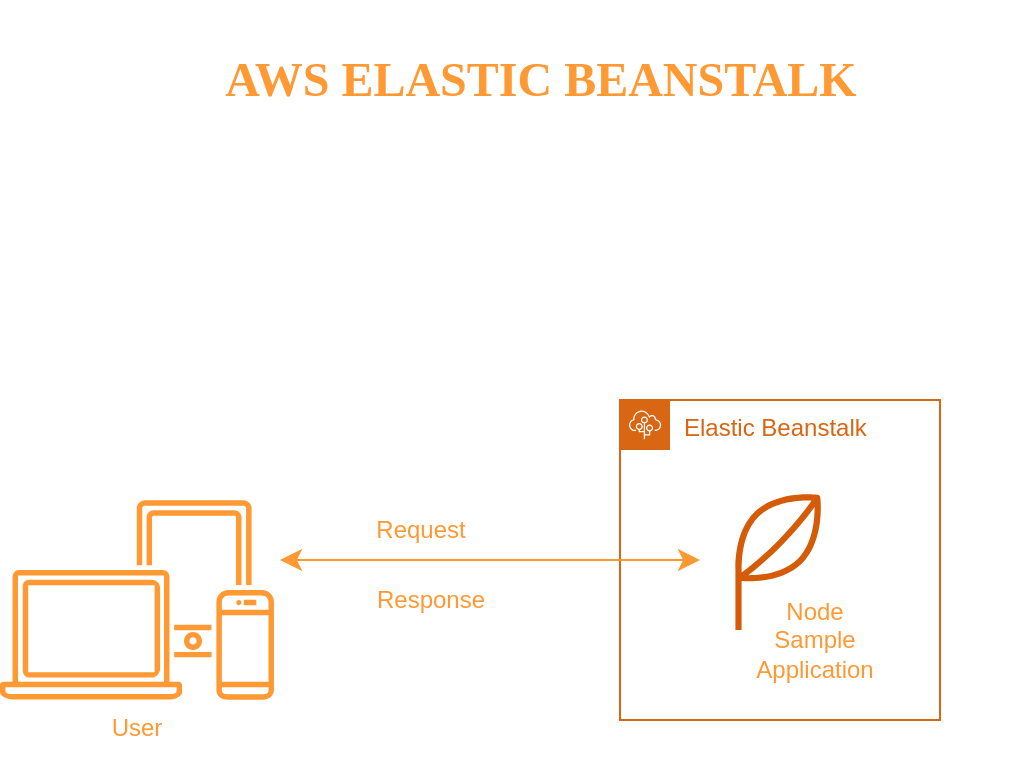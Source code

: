 <mxfile>
    <diagram id="EZUMQlUDCcfNDlimidN9" name="Page-1">
        <mxGraphModel dx="1458" dy="1033" grid="1" gridSize="10" guides="1" tooltips="1" connect="1" arrows="1" fold="1" page="1" pageScale="1" pageWidth="850" pageHeight="1100" math="0" shadow="0">
            <root>
                <mxCell id="0"/>
                <mxCell id="1" parent="0"/>
                <mxCell id="2" value="&lt;font color=&quot;#ff9933&quot;&gt;User&lt;/font&gt;" style="sketch=0;outlineConnect=0;gradientColor=none;fontColor=#545B64;strokeColor=none;fillColor=#FF9933;dashed=0;verticalLabelPosition=bottom;verticalAlign=top;align=center;html=1;fontSize=12;fontStyle=0;aspect=fixed;shape=mxgraph.aws4.illustration_devices;pointerEvents=1" parent="1" vertex="1">
                    <mxGeometry x="140" y="360" width="136.99" height="100" as="geometry"/>
                </mxCell>
                <mxCell id="3" value="&lt;font color=&quot;#ffffff&quot;&gt;AWS Cloud&lt;/font&gt;" style="points=[[0,0],[0.25,0],[0.5,0],[0.75,0],[1,0],[1,0.25],[1,0.5],[1,0.75],[1,1],[0.75,1],[0.5,1],[0.25,1],[0,1],[0,0.75],[0,0.5],[0,0.25]];outlineConnect=0;gradientColor=none;html=1;whiteSpace=wrap;fontSize=12;fontStyle=0;container=1;pointerEvents=0;collapsible=0;recursiveResize=0;shape=mxgraph.aws4.group;grIcon=mxgraph.aws4.group_aws_cloud_alt;strokeColor=#FFFFFF;fillColor=none;verticalAlign=top;align=left;spacingLeft=30;fontColor=#232F3E;dashed=0;" parent="1" vertex="1">
                    <mxGeometry x="410" y="270" width="240" height="230" as="geometry"/>
                </mxCell>
                <mxCell id="4" value="Elastic Beanstalk&amp;nbsp;" style="points=[[0,0],[0.25,0],[0.5,0],[0.75,0],[1,0],[1,0.25],[1,0.5],[1,0.75],[1,1],[0.75,1],[0.5,1],[0.25,1],[0,1],[0,0.75],[0,0.5],[0,0.25]];outlineConnect=0;gradientColor=none;html=1;whiteSpace=wrap;fontSize=12;fontStyle=0;container=1;pointerEvents=0;collapsible=0;recursiveResize=0;shape=mxgraph.aws4.group;grIcon=mxgraph.aws4.group_elastic_beanstalk;strokeColor=#D86613;fillColor=none;verticalAlign=top;align=left;spacingLeft=30;fontColor=#D86613;dashed=0;" parent="3" vertex="1">
                    <mxGeometry x="40" y="40" width="160" height="160" as="geometry"/>
                </mxCell>
                <mxCell id="5" value="" style="sketch=0;outlineConnect=0;fontColor=#232F3E;gradientColor=none;fillColor=#D45B07;strokeColor=none;dashed=0;verticalLabelPosition=bottom;verticalAlign=top;align=center;html=1;fontSize=12;fontStyle=0;aspect=fixed;pointerEvents=1;shape=mxgraph.aws4.application;" parent="4" vertex="1">
                    <mxGeometry x="57.39" y="45" width="45.21" height="70" as="geometry"/>
                </mxCell>
                <mxCell id="6" value="&lt;font color=&quot;#ff9933&quot;&gt;Node&lt;br&gt;Sample&lt;br&gt;Application&lt;/font&gt;" style="text;html=1;align=center;verticalAlign=middle;resizable=0;points=[];autosize=1;strokeColor=none;fillColor=none;fontColor=#FFFFFF;" parent="4" vertex="1">
                    <mxGeometry x="57.39" y="90" width="80" height="60" as="geometry"/>
                </mxCell>
                <mxCell id="13" value="" style="edgeStyle=none;orthogonalLoop=1;jettySize=auto;html=1;endArrow=classic;startArrow=classic;endSize=8;startSize=8;fontColor=#FFFFFF;strokeColor=#FF9933;" parent="1" edge="1">
                    <mxGeometry width="100" relative="1" as="geometry">
                        <mxPoint x="280" y="390" as="sourcePoint"/>
                        <mxPoint x="490" y="390" as="targetPoint"/>
                        <Array as="points"/>
                    </mxGeometry>
                </mxCell>
                <mxCell id="14" value="&lt;font color=&quot;#ff9933&quot;&gt;Request&lt;/font&gt;" style="text;html=1;align=center;verticalAlign=middle;resizable=0;points=[];autosize=1;strokeColor=none;fillColor=none;fontColor=#FFFFFF;" parent="1" vertex="1">
                    <mxGeometry x="315" y="360" width="70" height="30" as="geometry"/>
                </mxCell>
                <mxCell id="15" value="&lt;font color=&quot;#ff9933&quot;&gt;Response&lt;/font&gt;" style="text;html=1;align=center;verticalAlign=middle;resizable=0;points=[];autosize=1;strokeColor=none;fillColor=none;fontColor=#FFFFFF;" parent="1" vertex="1">
                    <mxGeometry x="315" y="395" width="80" height="30" as="geometry"/>
                </mxCell>
                <mxCell id="16" value="&lt;h1&gt;&lt;font face=&quot;Comic Sans MS&quot;&gt;AWS ELASTIC BEANSTALK&lt;/font&gt;&lt;/h1&gt;" style="text;html=1;align=center;verticalAlign=middle;resizable=0;points=[];autosize=1;strokeColor=none;fillColor=none;fontColor=#FF9933;" parent="1" vertex="1">
                    <mxGeometry x="230" y="110" width="360" height="80" as="geometry"/>
                </mxCell>
                <mxCell id="17" value="&lt;h2&gt;&lt;font color=&quot;#ffffff&quot;&gt;Architecture Diagram&lt;/font&gt;&lt;/h2&gt;" style="text;html=1;align=center;verticalAlign=middle;resizable=0;points=[];autosize=1;strokeColor=none;fillColor=none;fontFamily=Comic Sans MS;fontColor=#FF9933;" parent="1" vertex="1">
                    <mxGeometry x="295" y="160" width="210" height="60" as="geometry"/>
                </mxCell>
            </root>
        </mxGraphModel>
    </diagram>
</mxfile>